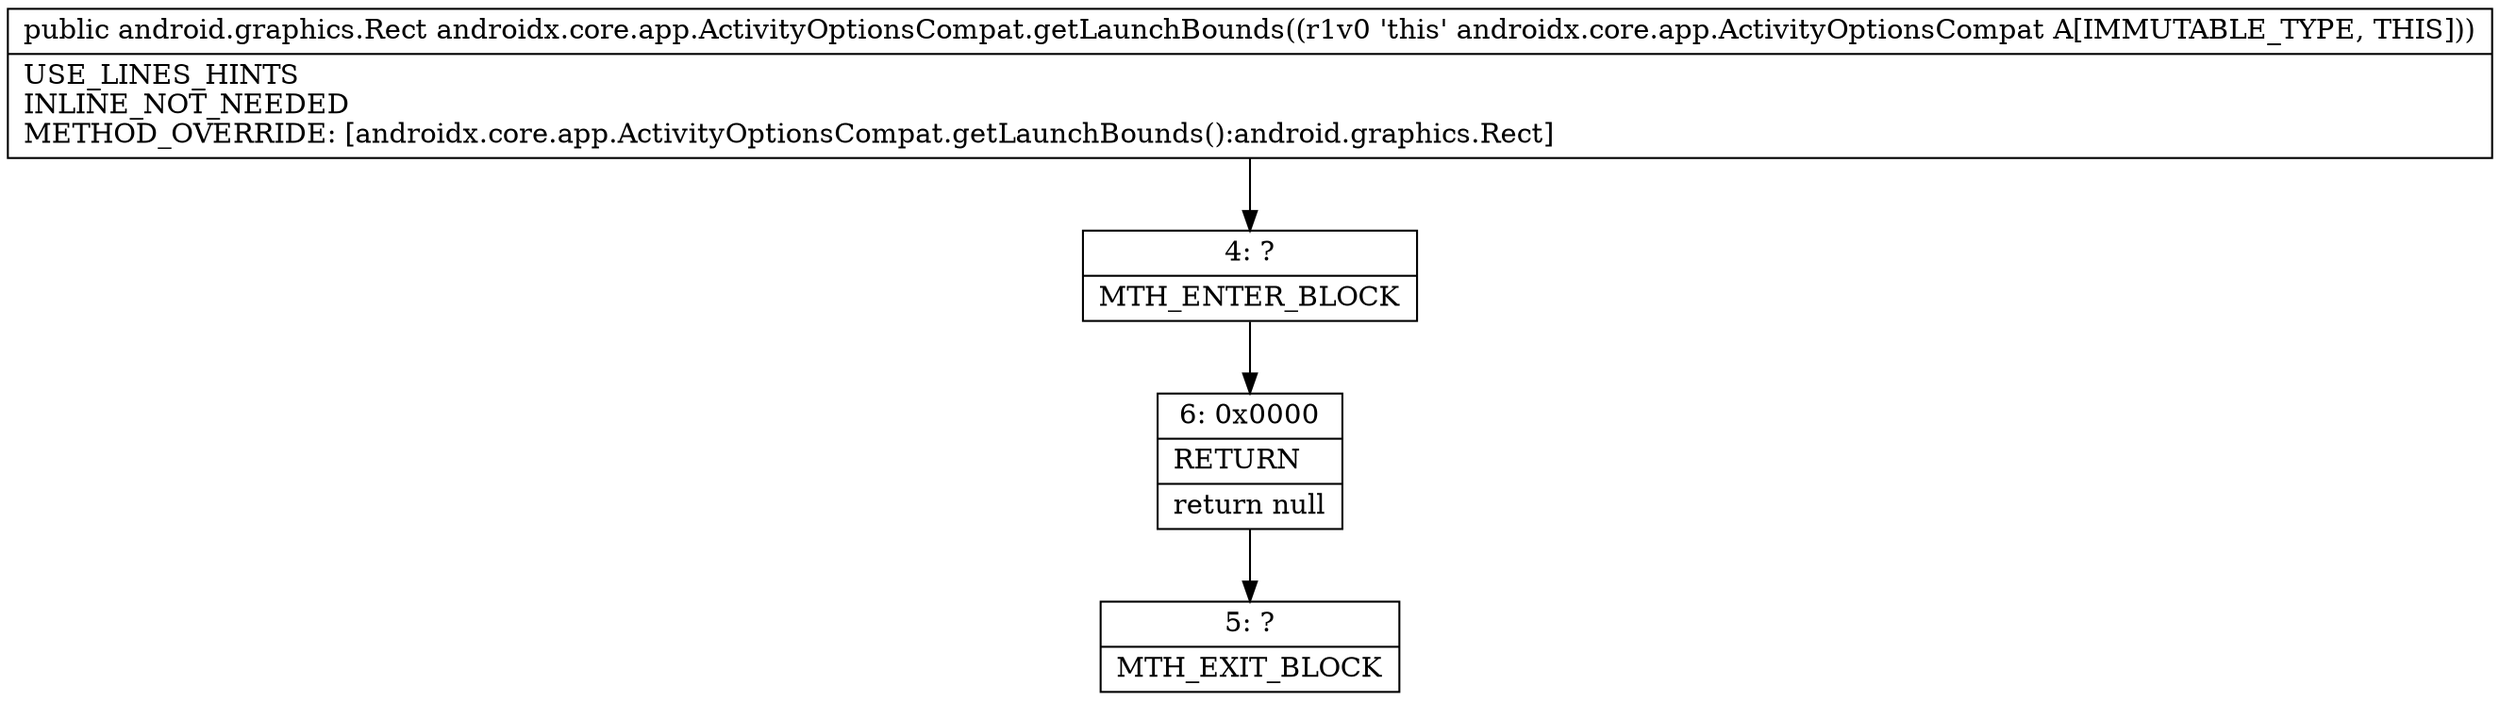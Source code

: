 digraph "CFG forandroidx.core.app.ActivityOptionsCompat.getLaunchBounds()Landroid\/graphics\/Rect;" {
Node_4 [shape=record,label="{4\:\ ?|MTH_ENTER_BLOCK\l}"];
Node_6 [shape=record,label="{6\:\ 0x0000|RETURN\l|return null\l}"];
Node_5 [shape=record,label="{5\:\ ?|MTH_EXIT_BLOCK\l}"];
MethodNode[shape=record,label="{public android.graphics.Rect androidx.core.app.ActivityOptionsCompat.getLaunchBounds((r1v0 'this' androidx.core.app.ActivityOptionsCompat A[IMMUTABLE_TYPE, THIS]))  | USE_LINES_HINTS\lINLINE_NOT_NEEDED\lMETHOD_OVERRIDE: [androidx.core.app.ActivityOptionsCompat.getLaunchBounds():android.graphics.Rect]\l}"];
MethodNode -> Node_4;Node_4 -> Node_6;
Node_6 -> Node_5;
}

